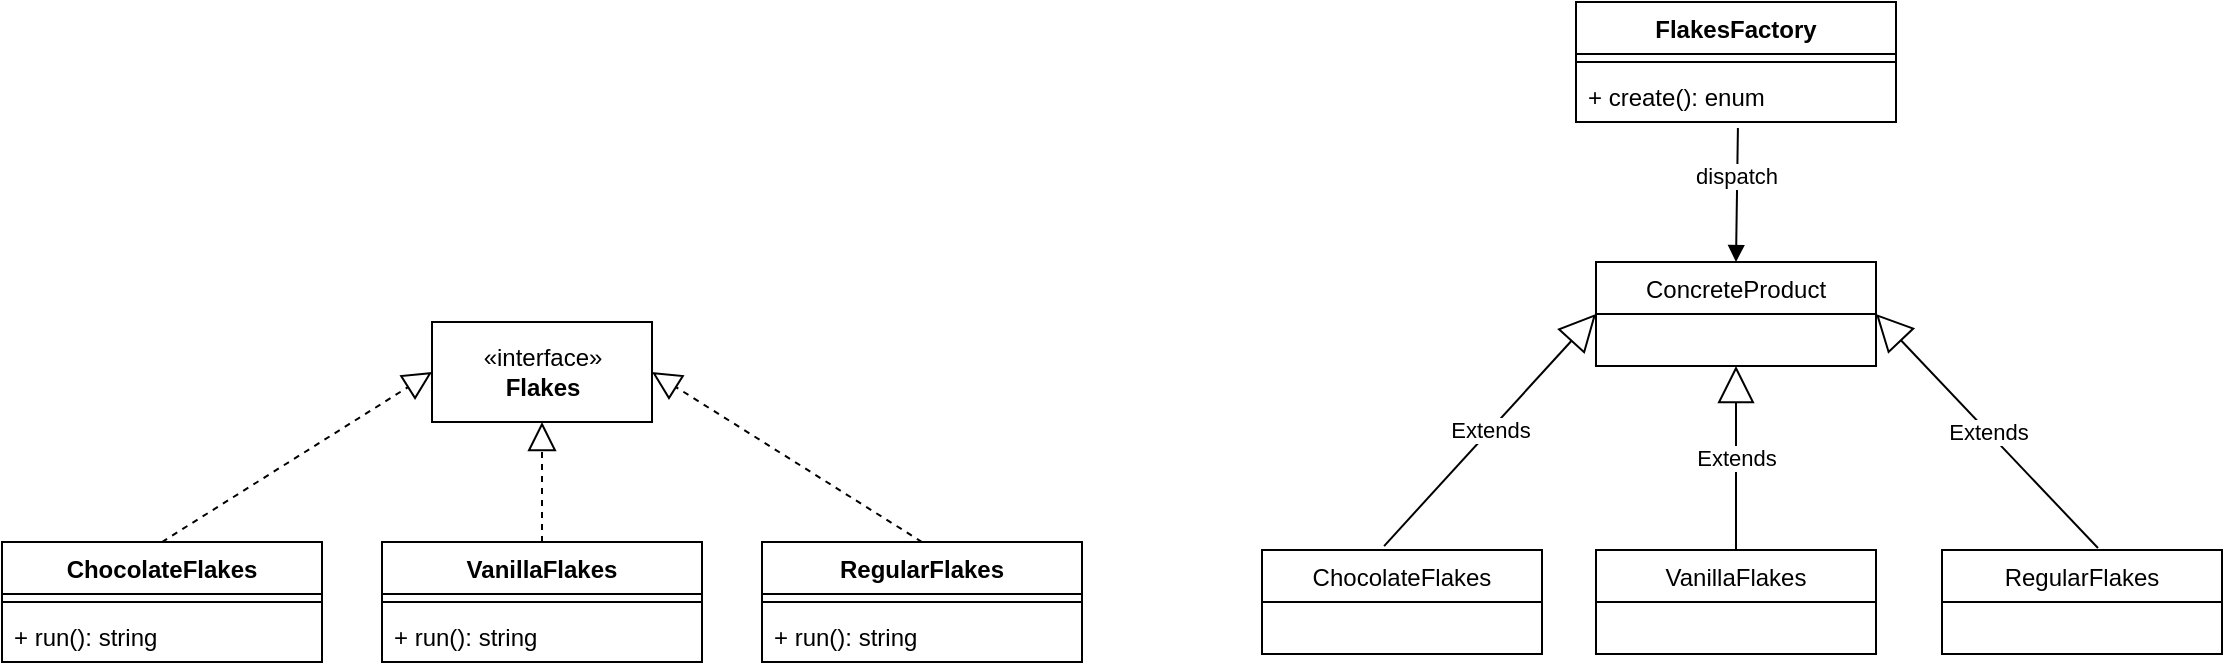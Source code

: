 <mxfile version="20.8.16" type="device"><diagram name="Страница 1" id="LckDrM38QTnR7wsbQ_kt"><mxGraphModel dx="1961" dy="1700" grid="1" gridSize="10" guides="1" tooltips="1" connect="1" arrows="1" fold="1" page="1" pageScale="1" pageWidth="827" pageHeight="1169" math="0" shadow="0"><root><mxCell id="0"/><mxCell id="1" parent="0"/><mxCell id="Er4VTeckb3b6xPkoYg5Y-1" value="«interface»&lt;br&gt;&lt;b&gt;Flakes&lt;br&gt;&lt;/b&gt;" style="html=1;" vertex="1" parent="1"><mxGeometry x="105" y="40" width="110" height="50" as="geometry"/></mxCell><mxCell id="Er4VTeckb3b6xPkoYg5Y-2" value="ChocolateFlakes" style="swimlane;fontStyle=1;align=center;verticalAlign=top;childLayout=stackLayout;horizontal=1;startSize=26;horizontalStack=0;resizeParent=1;resizeParentMax=0;resizeLast=0;collapsible=1;marginBottom=0;" vertex="1" parent="1"><mxGeometry x="-110" y="150" width="160" height="60" as="geometry"/></mxCell><mxCell id="Er4VTeckb3b6xPkoYg5Y-4" value="" style="line;strokeWidth=1;fillColor=none;align=left;verticalAlign=middle;spacingTop=-1;spacingLeft=3;spacingRight=3;rotatable=0;labelPosition=right;points=[];portConstraint=eastwest;strokeColor=inherit;" vertex="1" parent="Er4VTeckb3b6xPkoYg5Y-2"><mxGeometry y="26" width="160" height="8" as="geometry"/></mxCell><mxCell id="Er4VTeckb3b6xPkoYg5Y-5" value="+ run(): string" style="text;strokeColor=none;fillColor=none;align=left;verticalAlign=top;spacingLeft=4;spacingRight=4;overflow=hidden;rotatable=0;points=[[0,0.5],[1,0.5]];portConstraint=eastwest;" vertex="1" parent="Er4VTeckb3b6xPkoYg5Y-2"><mxGeometry y="34" width="160" height="26" as="geometry"/></mxCell><mxCell id="Er4VTeckb3b6xPkoYg5Y-6" value="VanillaFlakes" style="swimlane;fontStyle=1;align=center;verticalAlign=top;childLayout=stackLayout;horizontal=1;startSize=26;horizontalStack=0;resizeParent=1;resizeParentMax=0;resizeLast=0;collapsible=1;marginBottom=0;" vertex="1" parent="1"><mxGeometry x="80" y="150" width="160" height="60" as="geometry"/></mxCell><mxCell id="Er4VTeckb3b6xPkoYg5Y-7" value="" style="line;strokeWidth=1;fillColor=none;align=left;verticalAlign=middle;spacingTop=-1;spacingLeft=3;spacingRight=3;rotatable=0;labelPosition=right;points=[];portConstraint=eastwest;strokeColor=inherit;" vertex="1" parent="Er4VTeckb3b6xPkoYg5Y-6"><mxGeometry y="26" width="160" height="8" as="geometry"/></mxCell><mxCell id="Er4VTeckb3b6xPkoYg5Y-8" value="+ run(): string" style="text;strokeColor=none;fillColor=none;align=left;verticalAlign=top;spacingLeft=4;spacingRight=4;overflow=hidden;rotatable=0;points=[[0,0.5],[1,0.5]];portConstraint=eastwest;" vertex="1" parent="Er4VTeckb3b6xPkoYg5Y-6"><mxGeometry y="34" width="160" height="26" as="geometry"/></mxCell><mxCell id="Er4VTeckb3b6xPkoYg5Y-9" value="RegularFlakes" style="swimlane;fontStyle=1;align=center;verticalAlign=top;childLayout=stackLayout;horizontal=1;startSize=26;horizontalStack=0;resizeParent=1;resizeParentMax=0;resizeLast=0;collapsible=1;marginBottom=0;" vertex="1" parent="1"><mxGeometry x="270" y="150" width="160" height="60" as="geometry"/></mxCell><mxCell id="Er4VTeckb3b6xPkoYg5Y-10" value="" style="line;strokeWidth=1;fillColor=none;align=left;verticalAlign=middle;spacingTop=-1;spacingLeft=3;spacingRight=3;rotatable=0;labelPosition=right;points=[];portConstraint=eastwest;strokeColor=inherit;" vertex="1" parent="Er4VTeckb3b6xPkoYg5Y-9"><mxGeometry y="26" width="160" height="8" as="geometry"/></mxCell><mxCell id="Er4VTeckb3b6xPkoYg5Y-11" value="+ run(): string" style="text;strokeColor=none;fillColor=none;align=left;verticalAlign=top;spacingLeft=4;spacingRight=4;overflow=hidden;rotatable=0;points=[[0,0.5],[1,0.5]];portConstraint=eastwest;" vertex="1" parent="Er4VTeckb3b6xPkoYg5Y-9"><mxGeometry y="34" width="160" height="26" as="geometry"/></mxCell><mxCell id="Er4VTeckb3b6xPkoYg5Y-12" value="" style="endArrow=block;dashed=1;endFill=0;endSize=12;html=1;rounded=0;exitX=0.5;exitY=0;exitDx=0;exitDy=0;entryX=0;entryY=0.5;entryDx=0;entryDy=0;" edge="1" parent="1" source="Er4VTeckb3b6xPkoYg5Y-2" target="Er4VTeckb3b6xPkoYg5Y-1"><mxGeometry width="160" relative="1" as="geometry"><mxPoint x="340" y="280" as="sourcePoint"/><mxPoint x="500" y="280" as="targetPoint"/></mxGeometry></mxCell><mxCell id="Er4VTeckb3b6xPkoYg5Y-13" value="" style="endArrow=block;dashed=1;endFill=0;endSize=12;html=1;rounded=0;exitX=0.5;exitY=0;exitDx=0;exitDy=0;entryX=0.5;entryY=1;entryDx=0;entryDy=0;" edge="1" parent="1" source="Er4VTeckb3b6xPkoYg5Y-6" target="Er4VTeckb3b6xPkoYg5Y-1"><mxGeometry width="160" relative="1" as="geometry"><mxPoint x="340" y="280" as="sourcePoint"/><mxPoint x="500" y="280" as="targetPoint"/></mxGeometry></mxCell><mxCell id="Er4VTeckb3b6xPkoYg5Y-14" value="" style="endArrow=block;dashed=1;endFill=0;endSize=12;html=1;rounded=0;exitX=0.5;exitY=0;exitDx=0;exitDy=0;entryX=1;entryY=0.5;entryDx=0;entryDy=0;" edge="1" parent="1" source="Er4VTeckb3b6xPkoYg5Y-9" target="Er4VTeckb3b6xPkoYg5Y-1"><mxGeometry width="160" relative="1" as="geometry"><mxPoint x="340" y="280" as="sourcePoint"/><mxPoint x="500" y="280" as="targetPoint"/></mxGeometry></mxCell><mxCell id="Er4VTeckb3b6xPkoYg5Y-15" value="FlakesFactory" style="swimlane;fontStyle=1;align=center;verticalAlign=top;childLayout=stackLayout;horizontal=1;startSize=26;horizontalStack=0;resizeParent=1;resizeParentMax=0;resizeLast=0;collapsible=1;marginBottom=0;" vertex="1" parent="1"><mxGeometry x="677" y="-120" width="160" height="60" as="geometry"/></mxCell><mxCell id="Er4VTeckb3b6xPkoYg5Y-17" value="" style="line;strokeWidth=1;fillColor=none;align=left;verticalAlign=middle;spacingTop=-1;spacingLeft=3;spacingRight=3;rotatable=0;labelPosition=right;points=[];portConstraint=eastwest;strokeColor=inherit;" vertex="1" parent="Er4VTeckb3b6xPkoYg5Y-15"><mxGeometry y="26" width="160" height="8" as="geometry"/></mxCell><mxCell id="Er4VTeckb3b6xPkoYg5Y-18" value="+ create(): enum&#10;" style="text;strokeColor=none;fillColor=none;align=left;verticalAlign=top;spacingLeft=4;spacingRight=4;overflow=hidden;rotatable=0;points=[[0,0.5],[1,0.5]];portConstraint=eastwest;" vertex="1" parent="Er4VTeckb3b6xPkoYg5Y-15"><mxGeometry y="34" width="160" height="26" as="geometry"/></mxCell><mxCell id="Er4VTeckb3b6xPkoYg5Y-24" value="ChocolateFlakes" style="swimlane;fontStyle=0;childLayout=stackLayout;horizontal=1;startSize=26;fillColor=none;horizontalStack=0;resizeParent=1;resizeParentMax=0;resizeLast=0;collapsible=1;marginBottom=0;" vertex="1" parent="1"><mxGeometry x="520" y="154" width="140" height="52" as="geometry"/></mxCell><mxCell id="Er4VTeckb3b6xPkoYg5Y-28" value="VanillaFlakes" style="swimlane;fontStyle=0;childLayout=stackLayout;horizontal=1;startSize=26;fillColor=none;horizontalStack=0;resizeParent=1;resizeParentMax=0;resizeLast=0;collapsible=1;marginBottom=0;" vertex="1" parent="1"><mxGeometry x="687" y="154" width="140" height="52" as="geometry"/></mxCell><mxCell id="Er4VTeckb3b6xPkoYg5Y-29" value="RegularFlakes" style="swimlane;fontStyle=0;childLayout=stackLayout;horizontal=1;startSize=26;fillColor=none;horizontalStack=0;resizeParent=1;resizeParentMax=0;resizeLast=0;collapsible=1;marginBottom=0;" vertex="1" parent="1"><mxGeometry x="860" y="154" width="140" height="52" as="geometry"/></mxCell><mxCell id="Er4VTeckb3b6xPkoYg5Y-32" value="Extends" style="endArrow=block;endSize=16;endFill=0;html=1;rounded=0;exitX=0.436;exitY=-0.038;exitDx=0;exitDy=0;exitPerimeter=0;entryX=0;entryY=0.5;entryDx=0;entryDy=0;" edge="1" parent="1" source="Er4VTeckb3b6xPkoYg5Y-24" target="Er4VTeckb3b6xPkoYg5Y-35"><mxGeometry width="160" relative="1" as="geometry"><mxPoint x="620" y="160" as="sourcePoint"/><mxPoint x="540" y="10" as="targetPoint"/></mxGeometry></mxCell><mxCell id="Er4VTeckb3b6xPkoYg5Y-33" value="Extends" style="endArrow=block;endSize=16;endFill=0;html=1;rounded=0;exitX=0.5;exitY=0;exitDx=0;exitDy=0;entryX=0.5;entryY=1;entryDx=0;entryDy=0;" edge="1" parent="1" source="Er4VTeckb3b6xPkoYg5Y-28" target="Er4VTeckb3b6xPkoYg5Y-35"><mxGeometry width="160" relative="1" as="geometry"><mxPoint x="591.04" y="162.024" as="sourcePoint"/><mxPoint x="740" y="30" as="targetPoint"/><Array as="points"/></mxGeometry></mxCell><mxCell id="Er4VTeckb3b6xPkoYg5Y-34" value="Extends" style="endArrow=block;endSize=16;endFill=0;html=1;rounded=0;exitX=0.557;exitY=-0.019;exitDx=0;exitDy=0;exitPerimeter=0;entryX=1;entryY=0.5;entryDx=0;entryDy=0;" edge="1" parent="1" source="Er4VTeckb3b6xPkoYg5Y-29" target="Er4VTeckb3b6xPkoYg5Y-35"><mxGeometry width="160" relative="1" as="geometry"><mxPoint x="620" y="160" as="sourcePoint"/><mxPoint x="980" y="30" as="targetPoint"/></mxGeometry></mxCell><mxCell id="Er4VTeckb3b6xPkoYg5Y-35" value="ConcreteProduct" style="swimlane;fontStyle=0;childLayout=stackLayout;horizontal=1;startSize=26;fillColor=none;horizontalStack=0;resizeParent=1;resizeParentMax=0;resizeLast=0;collapsible=1;marginBottom=0;" vertex="1" parent="1"><mxGeometry x="687" y="10" width="140" height="52" as="geometry"/></mxCell><mxCell id="Er4VTeckb3b6xPkoYg5Y-39" value="dispatch" style="html=1;verticalAlign=bottom;endArrow=block;rounded=0;exitX=0.506;exitY=1.115;exitDx=0;exitDy=0;exitPerimeter=0;entryX=0.5;entryY=0;entryDx=0;entryDy=0;" edge="1" parent="1" source="Er4VTeckb3b6xPkoYg5Y-18" target="Er4VTeckb3b6xPkoYg5Y-35"><mxGeometry width="80" relative="1" as="geometry"><mxPoint x="460" y="100" as="sourcePoint"/><mxPoint x="540" y="100" as="targetPoint"/></mxGeometry></mxCell></root></mxGraphModel></diagram></mxfile>